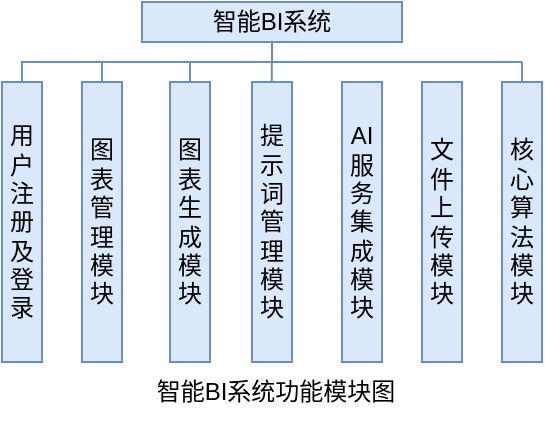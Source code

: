 <mxfile version="24.8.0">
  <diagram name="第 1 页" id="Z8dYw2rxD_TA3KUdmVeA">
    <mxGraphModel dx="542" dy="322" grid="1" gridSize="10" guides="1" tooltips="1" connect="1" arrows="1" fold="1" page="1" pageScale="1" pageWidth="827" pageHeight="1169" math="0" shadow="0">
      <root>
        <mxCell id="0" />
        <mxCell id="1" parent="0" />
        <mxCell id="sbGl9fW8TDM9Cy7e1jkT-1" value="智能BI系统" style="rounded=0;whiteSpace=wrap;html=1;fillColor=#dae8fc;strokeColor=#6c8ebf;" parent="1" vertex="1">
          <mxGeometry x="380" y="170" width="130" height="20" as="geometry" />
        </mxCell>
        <mxCell id="sbGl9fW8TDM9Cy7e1jkT-2" value="&lt;div style=&quot;&quot;&gt;用户登录&lt;/div&gt;" style="rounded=0;whiteSpace=wrap;html=1;align=center;fillColor=#dae8fc;strokeColor=#6c8ebf;" parent="1" vertex="1">
          <mxGeometry x="310" y="210" width="20" height="140" as="geometry" />
        </mxCell>
        <mxCell id="sbGl9fW8TDM9Cy7e1jkT-3" value="&lt;div style=&quot;&quot;&gt;图表管理&lt;/div&gt;&lt;div style=&quot;&quot;&gt;模块&lt;/div&gt;" style="rounded=0;whiteSpace=wrap;html=1;align=center;fillColor=#dae8fc;strokeColor=#6c8ebf;" parent="1" vertex="1">
          <mxGeometry x="350" y="210" width="20" height="140" as="geometry" />
        </mxCell>
        <mxCell id="sbGl9fW8TDM9Cy7e1jkT-4" value="&lt;div style=&quot;&quot;&gt;提示词管理&lt;/div&gt;&lt;div style=&quot;&quot;&gt;模块&lt;/div&gt;" style="rounded=0;whiteSpace=wrap;html=1;align=center;fillColor=#dae8fc;strokeColor=#6c8ebf;" parent="1" vertex="1">
          <mxGeometry x="435" y="210" width="20" height="140" as="geometry" />
        </mxCell>
        <mxCell id="sbGl9fW8TDM9Cy7e1jkT-5" value="&lt;div style=&quot;&quot;&gt;图表生成模块&lt;/div&gt;" style="rounded=0;whiteSpace=wrap;html=1;align=center;fillColor=#dae8fc;strokeColor=#6c8ebf;" parent="1" vertex="1">
          <mxGeometry x="394" y="210" width="20" height="140" as="geometry" />
        </mxCell>
        <mxCell id="sbGl9fW8TDM9Cy7e1jkT-6" value="&lt;div style=&quot;&quot;&gt;AI&lt;/div&gt;&lt;div style=&quot;&quot;&gt;服务集成&lt;/div&gt;&lt;div style=&quot;&quot;&gt;模块&lt;/div&gt;" style="rounded=0;whiteSpace=wrap;html=1;align=center;fillColor=#dae8fc;strokeColor=#6c8ebf;" parent="1" vertex="1">
          <mxGeometry x="480" y="210" width="20" height="140" as="geometry" />
        </mxCell>
        <mxCell id="sbGl9fW8TDM9Cy7e1jkT-7" value="&lt;div style=&quot;&quot;&gt;文件上传&lt;/div&gt;&lt;div style=&quot;&quot;&gt;模块&lt;/div&gt;" style="rounded=0;whiteSpace=wrap;html=1;align=center;fillColor=#dae8fc;strokeColor=#6c8ebf;" parent="1" vertex="1">
          <mxGeometry x="520" y="210" width="20" height="140" as="geometry" />
        </mxCell>
        <mxCell id="sbGl9fW8TDM9Cy7e1jkT-8" value="&lt;div style=&quot;&quot;&gt;核心算法&lt;/div&gt;&lt;div style=&quot;&quot;&gt;模块&lt;/div&gt;" style="rounded=0;whiteSpace=wrap;html=1;align=center;fillColor=#dae8fc;strokeColor=#6c8ebf;" parent="1" vertex="1">
          <mxGeometry x="560" y="210" width="20" height="140" as="geometry" />
        </mxCell>
        <mxCell id="sbGl9fW8TDM9Cy7e1jkT-13" value="" style="endArrow=none;html=1;rounded=0;entryX=0.5;entryY=1;entryDx=0;entryDy=0;exitX=0.5;exitY=0;exitDx=0;exitDy=0;fillColor=#dae8fc;strokeColor=#6c8ebf;" parent="1" source="sbGl9fW8TDM9Cy7e1jkT-2" target="sbGl9fW8TDM9Cy7e1jkT-1" edge="1">
          <mxGeometry width="50" height="50" relative="1" as="geometry">
            <mxPoint x="260" y="200" as="sourcePoint" />
            <mxPoint x="350" y="170" as="targetPoint" />
            <Array as="points">
              <mxPoint x="320" y="200" />
              <mxPoint x="390" y="200" />
              <mxPoint x="445" y="200" />
            </Array>
          </mxGeometry>
        </mxCell>
        <mxCell id="sbGl9fW8TDM9Cy7e1jkT-14" value="" style="endArrow=none;html=1;rounded=0;exitX=0.5;exitY=0;exitDx=0;exitDy=0;fillColor=#dae8fc;strokeColor=#6c8ebf;" parent="1" source="sbGl9fW8TDM9Cy7e1jkT-3" edge="1">
          <mxGeometry width="50" height="50" relative="1" as="geometry">
            <mxPoint x="320" y="250" as="sourcePoint" />
            <mxPoint x="360" y="200" as="targetPoint" />
          </mxGeometry>
        </mxCell>
        <mxCell id="sbGl9fW8TDM9Cy7e1jkT-17" value="" style="endArrow=none;html=1;rounded=0;exitX=0.5;exitY=0;exitDx=0;exitDy=0;fillColor=#dae8fc;strokeColor=#6c8ebf;" parent="1" source="sbGl9fW8TDM9Cy7e1jkT-5" edge="1">
          <mxGeometry width="50" height="50" relative="1" as="geometry">
            <mxPoint x="360" y="260" as="sourcePoint" />
            <mxPoint x="404" y="200" as="targetPoint" />
          </mxGeometry>
        </mxCell>
        <mxCell id="sbGl9fW8TDM9Cy7e1jkT-18" value="" style="endArrow=none;html=1;rounded=0;fillColor=#dae8fc;strokeColor=#6c8ebf;" parent="1" edge="1">
          <mxGeometry width="50" height="50" relative="1" as="geometry">
            <mxPoint x="444.9" y="210" as="sourcePoint" />
            <mxPoint x="444.9" y="200" as="targetPoint" />
          </mxGeometry>
        </mxCell>
        <mxCell id="sbGl9fW8TDM9Cy7e1jkT-19" value="" style="endArrow=none;html=1;rounded=0;fillColor=#dae8fc;strokeColor=#6c8ebf;" parent="1" edge="1">
          <mxGeometry width="50" height="50" relative="1" as="geometry">
            <mxPoint x="445" y="200" as="sourcePoint" />
            <mxPoint x="570" y="200" as="targetPoint" />
            <Array as="points" />
          </mxGeometry>
        </mxCell>
        <mxCell id="sbGl9fW8TDM9Cy7e1jkT-21" value="" style="endArrow=none;html=1;rounded=0;exitX=0.5;exitY=0;exitDx=0;exitDy=0;fillColor=#dae8fc;strokeColor=#6c8ebf;" parent="1" source="sbGl9fW8TDM9Cy7e1jkT-8" edge="1">
          <mxGeometry width="50" height="50" relative="1" as="geometry">
            <mxPoint x="550" y="230" as="sourcePoint" />
            <mxPoint x="570" y="200" as="targetPoint" />
          </mxGeometry>
        </mxCell>
        <mxCell id="O3sxbzI2yGwFAt7N3bGT-1" value="&lt;div style=&quot;&quot;&gt;用户&lt;/div&gt;&lt;div style=&quot;&quot;&gt;注册及登录&lt;/div&gt;" style="rounded=0;whiteSpace=wrap;html=1;align=center;fillColor=#dae8fc;strokeColor=#6c8ebf;" vertex="1" parent="1">
          <mxGeometry x="310" y="210" width="20" height="140" as="geometry" />
        </mxCell>
        <mxCell id="O3sxbzI2yGwFAt7N3bGT-3" value="智能BI系统功能模块图" style="text;html=1;align=center;verticalAlign=middle;whiteSpace=wrap;rounded=0;" vertex="1" parent="1">
          <mxGeometry x="374" y="350" width="146" height="30" as="geometry" />
        </mxCell>
      </root>
    </mxGraphModel>
  </diagram>
</mxfile>
